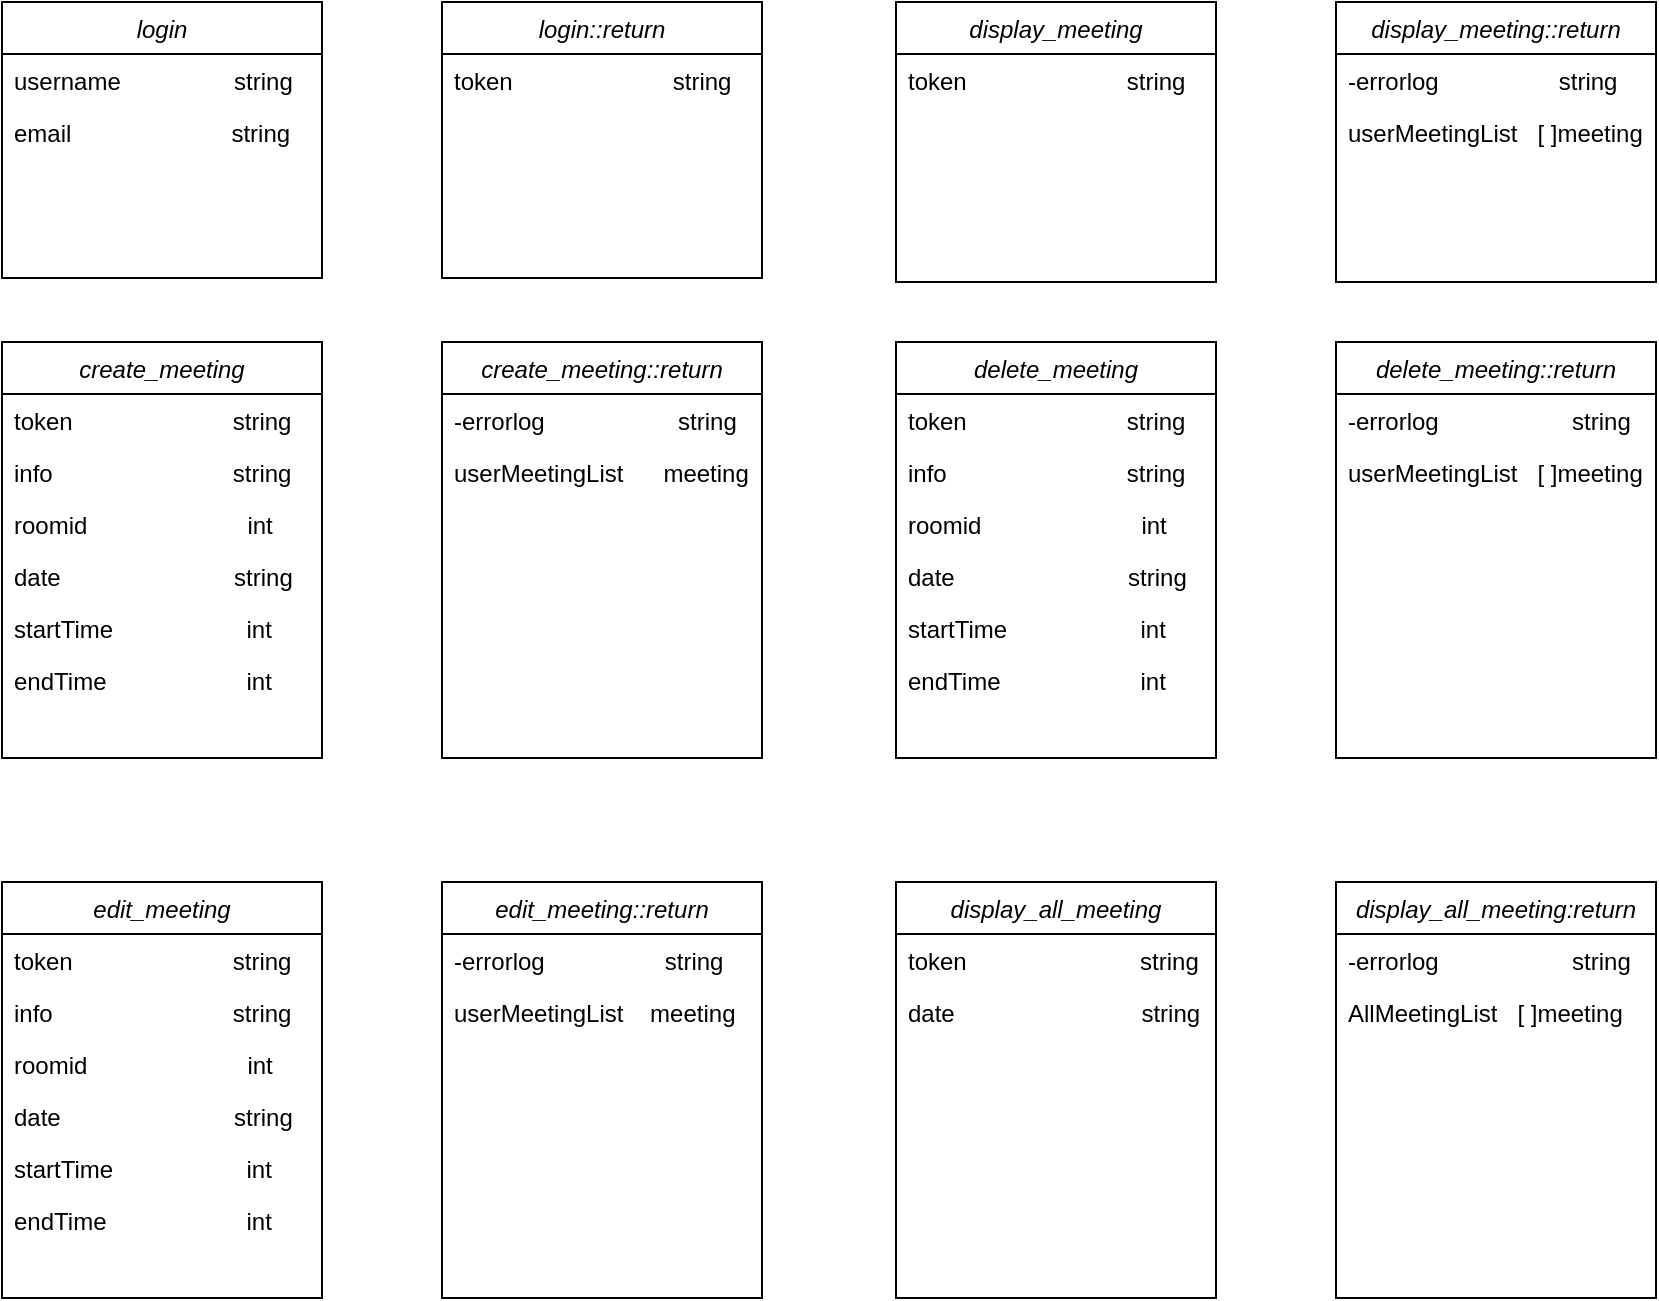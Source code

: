 <mxfile version="16.0.0" type="github">
  <diagram id="C5RBs43oDa-KdzZeNtuy" name="Page-1">
    <mxGraphModel dx="1490" dy="581" grid="1" gridSize="10" guides="1" tooltips="1" connect="1" arrows="1" fold="1" page="1" pageScale="1" pageWidth="827" pageHeight="1169" math="0" shadow="0">
      <root>
        <mxCell id="WIyWlLk6GJQsqaUBKTNV-0" />
        <mxCell id="WIyWlLk6GJQsqaUBKTNV-1" parent="WIyWlLk6GJQsqaUBKTNV-0" />
        <mxCell id="zkfFHV4jXpPFQw0GAbJ--0" value="login" style="swimlane;fontStyle=2;align=center;verticalAlign=top;childLayout=stackLayout;horizontal=1;startSize=26;horizontalStack=0;resizeParent=1;resizeLast=0;collapsible=1;marginBottom=0;rounded=0;shadow=0;strokeWidth=1;" parent="WIyWlLk6GJQsqaUBKTNV-1" vertex="1">
          <mxGeometry width="160" height="138" as="geometry">
            <mxRectangle x="230" y="140" width="160" height="26" as="alternateBounds" />
          </mxGeometry>
        </mxCell>
        <mxCell id="zkfFHV4jXpPFQw0GAbJ--1" value="username                 string" style="text;align=left;verticalAlign=top;spacingLeft=4;spacingRight=4;overflow=hidden;rotatable=0;points=[[0,0.5],[1,0.5]];portConstraint=eastwest;" parent="zkfFHV4jXpPFQw0GAbJ--0" vertex="1">
          <mxGeometry y="26" width="160" height="26" as="geometry" />
        </mxCell>
        <mxCell id="zkfFHV4jXpPFQw0GAbJ--2" value="email                        string" style="text;align=left;verticalAlign=top;spacingLeft=4;spacingRight=4;overflow=hidden;rotatable=0;points=[[0,0.5],[1,0.5]];portConstraint=eastwest;rounded=0;shadow=0;html=0;" parent="zkfFHV4jXpPFQw0GAbJ--0" vertex="1">
          <mxGeometry y="52" width="160" height="26" as="geometry" />
        </mxCell>
        <mxCell id="tHx4wmTU4R1yA807eMMg-0" value="login::return" style="swimlane;fontStyle=2;align=center;verticalAlign=top;childLayout=stackLayout;horizontal=1;startSize=26;horizontalStack=0;resizeParent=1;resizeLast=0;collapsible=1;marginBottom=0;rounded=0;shadow=0;strokeWidth=1;" parent="WIyWlLk6GJQsqaUBKTNV-1" vertex="1">
          <mxGeometry x="220" width="160" height="138" as="geometry">
            <mxRectangle x="230" y="140" width="160" height="26" as="alternateBounds" />
          </mxGeometry>
        </mxCell>
        <mxCell id="tHx4wmTU4R1yA807eMMg-1" value="token                        string" style="text;align=left;verticalAlign=top;spacingLeft=4;spacingRight=4;overflow=hidden;rotatable=0;points=[[0,0.5],[1,0.5]];portConstraint=eastwest;" parent="tHx4wmTU4R1yA807eMMg-0" vertex="1">
          <mxGeometry y="26" width="160" height="26" as="geometry" />
        </mxCell>
        <mxCell id="tHx4wmTU4R1yA807eMMg-3" value="create_meeting" style="swimlane;fontStyle=2;align=center;verticalAlign=top;childLayout=stackLayout;horizontal=1;startSize=26;horizontalStack=0;resizeParent=1;resizeLast=0;collapsible=1;marginBottom=0;rounded=0;shadow=0;strokeWidth=1;" parent="WIyWlLk6GJQsqaUBKTNV-1" vertex="1">
          <mxGeometry y="170" width="160" height="208" as="geometry">
            <mxRectangle x="230" y="140" width="160" height="26" as="alternateBounds" />
          </mxGeometry>
        </mxCell>
        <mxCell id="tHx4wmTU4R1yA807eMMg-4" value="token                        string" style="text;align=left;verticalAlign=top;spacingLeft=4;spacingRight=4;overflow=hidden;rotatable=0;points=[[0,0.5],[1,0.5]];portConstraint=eastwest;" parent="tHx4wmTU4R1yA807eMMg-3" vertex="1">
          <mxGeometry y="26" width="160" height="26" as="geometry" />
        </mxCell>
        <mxCell id="tHx4wmTU4R1yA807eMMg-5" value="info                           string" style="text;align=left;verticalAlign=top;spacingLeft=4;spacingRight=4;overflow=hidden;rotatable=0;points=[[0,0.5],[1,0.5]];portConstraint=eastwest;rounded=0;shadow=0;html=0;" parent="tHx4wmTU4R1yA807eMMg-3" vertex="1">
          <mxGeometry y="52" width="160" height="26" as="geometry" />
        </mxCell>
        <mxCell id="tHx4wmTU4R1yA807eMMg-6" value="roomid                        int&#xa;&#xa;" style="text;align=left;verticalAlign=top;spacingLeft=4;spacingRight=4;overflow=hidden;rotatable=0;points=[[0,0.5],[1,0.5]];portConstraint=eastwest;rounded=0;shadow=0;html=0;" parent="tHx4wmTU4R1yA807eMMg-3" vertex="1">
          <mxGeometry y="78" width="160" height="26" as="geometry" />
        </mxCell>
        <mxCell id="tHx4wmTU4R1yA807eMMg-7" value="date                          string" style="text;align=left;verticalAlign=top;spacingLeft=4;spacingRight=4;overflow=hidden;rotatable=0;points=[[0,0.5],[1,0.5]];portConstraint=eastwest;rounded=0;shadow=0;html=0;" parent="tHx4wmTU4R1yA807eMMg-3" vertex="1">
          <mxGeometry y="104" width="160" height="26" as="geometry" />
        </mxCell>
        <mxCell id="tHx4wmTU4R1yA807eMMg-9" value="startTime                    int" style="text;align=left;verticalAlign=top;spacingLeft=4;spacingRight=4;overflow=hidden;rotatable=0;points=[[0,0.5],[1,0.5]];portConstraint=eastwest;rounded=0;shadow=0;html=0;" parent="tHx4wmTU4R1yA807eMMg-3" vertex="1">
          <mxGeometry y="130" width="160" height="26" as="geometry" />
        </mxCell>
        <mxCell id="tHx4wmTU4R1yA807eMMg-11" value="endTime                     int" style="text;align=left;verticalAlign=top;spacingLeft=4;spacingRight=4;overflow=hidden;rotatable=0;points=[[0,0.5],[1,0.5]];portConstraint=eastwest;rounded=0;shadow=0;html=0;" parent="tHx4wmTU4R1yA807eMMg-3" vertex="1">
          <mxGeometry y="156" width="160" height="26" as="geometry" />
        </mxCell>
        <mxCell id="tHx4wmTU4R1yA807eMMg-12" value="create_meeting::return" style="swimlane;fontStyle=2;align=center;verticalAlign=top;childLayout=stackLayout;horizontal=1;startSize=26;horizontalStack=0;resizeParent=1;resizeLast=0;collapsible=1;marginBottom=0;rounded=0;shadow=0;strokeWidth=1;" parent="WIyWlLk6GJQsqaUBKTNV-1" vertex="1">
          <mxGeometry x="220" y="170" width="160" height="208" as="geometry">
            <mxRectangle x="230" y="140" width="160" height="26" as="alternateBounds" />
          </mxGeometry>
        </mxCell>
        <mxCell id="tHx4wmTU4R1yA807eMMg-31" value="-errorlog                    string" style="text;align=left;verticalAlign=top;spacingLeft=4;spacingRight=4;overflow=hidden;rotatable=0;points=[[0,0.5],[1,0.5]];portConstraint=eastwest;" parent="tHx4wmTU4R1yA807eMMg-12" vertex="1">
          <mxGeometry y="26" width="160" height="26" as="geometry" />
        </mxCell>
        <mxCell id="tHx4wmTU4R1yA807eMMg-14" value="userMeetingList      meeting" style="text;align=left;verticalAlign=top;spacingLeft=4;spacingRight=4;overflow=hidden;rotatable=0;points=[[0,0.5],[1,0.5]];portConstraint=eastwest;rounded=0;shadow=0;html=0;" parent="tHx4wmTU4R1yA807eMMg-12" vertex="1">
          <mxGeometry y="52" width="160" height="26" as="geometry" />
        </mxCell>
        <mxCell id="tHx4wmTU4R1yA807eMMg-20" value="edit_meeting" style="swimlane;fontStyle=2;align=center;verticalAlign=top;childLayout=stackLayout;horizontal=1;startSize=26;horizontalStack=0;resizeParent=1;resizeLast=0;collapsible=1;marginBottom=0;rounded=0;shadow=0;strokeWidth=1;" parent="WIyWlLk6GJQsqaUBKTNV-1" vertex="1">
          <mxGeometry y="440" width="160" height="208" as="geometry">
            <mxRectangle x="230" y="140" width="160" height="26" as="alternateBounds" />
          </mxGeometry>
        </mxCell>
        <mxCell id="tHx4wmTU4R1yA807eMMg-21" value="token                        string" style="text;align=left;verticalAlign=top;spacingLeft=4;spacingRight=4;overflow=hidden;rotatable=0;points=[[0,0.5],[1,0.5]];portConstraint=eastwest;" parent="tHx4wmTU4R1yA807eMMg-20" vertex="1">
          <mxGeometry y="26" width="160" height="26" as="geometry" />
        </mxCell>
        <mxCell id="tHx4wmTU4R1yA807eMMg-22" value="info                           string" style="text;align=left;verticalAlign=top;spacingLeft=4;spacingRight=4;overflow=hidden;rotatable=0;points=[[0,0.5],[1,0.5]];portConstraint=eastwest;rounded=0;shadow=0;html=0;" parent="tHx4wmTU4R1yA807eMMg-20" vertex="1">
          <mxGeometry y="52" width="160" height="26" as="geometry" />
        </mxCell>
        <mxCell id="tHx4wmTU4R1yA807eMMg-23" value="roomid                        int&#xa;&#xa;" style="text;align=left;verticalAlign=top;spacingLeft=4;spacingRight=4;overflow=hidden;rotatable=0;points=[[0,0.5],[1,0.5]];portConstraint=eastwest;rounded=0;shadow=0;html=0;" parent="tHx4wmTU4R1yA807eMMg-20" vertex="1">
          <mxGeometry y="78" width="160" height="26" as="geometry" />
        </mxCell>
        <mxCell id="tHx4wmTU4R1yA807eMMg-25" value="date                          string" style="text;align=left;verticalAlign=top;spacingLeft=4;spacingRight=4;overflow=hidden;rotatable=0;points=[[0,0.5],[1,0.5]];portConstraint=eastwest;rounded=0;shadow=0;html=0;" parent="tHx4wmTU4R1yA807eMMg-20" vertex="1">
          <mxGeometry y="104" width="160" height="26" as="geometry" />
        </mxCell>
        <mxCell id="tHx4wmTU4R1yA807eMMg-26" value="startTime                    int" style="text;align=left;verticalAlign=top;spacingLeft=4;spacingRight=4;overflow=hidden;rotatable=0;points=[[0,0.5],[1,0.5]];portConstraint=eastwest;rounded=0;shadow=0;html=0;" parent="tHx4wmTU4R1yA807eMMg-20" vertex="1">
          <mxGeometry y="130" width="160" height="26" as="geometry" />
        </mxCell>
        <mxCell id="tHx4wmTU4R1yA807eMMg-27" value="endTime                     int" style="text;align=left;verticalAlign=top;spacingLeft=4;spacingRight=4;overflow=hidden;rotatable=0;points=[[0,0.5],[1,0.5]];portConstraint=eastwest;rounded=0;shadow=0;html=0;" parent="tHx4wmTU4R1yA807eMMg-20" vertex="1">
          <mxGeometry y="156" width="160" height="26" as="geometry" />
        </mxCell>
        <mxCell id="tHx4wmTU4R1yA807eMMg-28" value="edit_meeting::return" style="swimlane;fontStyle=2;align=center;verticalAlign=top;childLayout=stackLayout;horizontal=1;startSize=26;horizontalStack=0;resizeParent=1;resizeLast=0;collapsible=1;marginBottom=0;rounded=0;shadow=0;strokeWidth=1;" parent="WIyWlLk6GJQsqaUBKTNV-1" vertex="1">
          <mxGeometry x="220" y="440" width="160" height="208" as="geometry">
            <mxRectangle x="230" y="140" width="160" height="26" as="alternateBounds" />
          </mxGeometry>
        </mxCell>
        <mxCell id="tHx4wmTU4R1yA807eMMg-32" value="-errorlog                  string" style="text;align=left;verticalAlign=top;spacingLeft=4;spacingRight=4;overflow=hidden;rotatable=0;points=[[0,0.5],[1,0.5]];portConstraint=eastwest;" parent="tHx4wmTU4R1yA807eMMg-28" vertex="1">
          <mxGeometry y="26" width="160" height="26" as="geometry" />
        </mxCell>
        <mxCell id="tHx4wmTU4R1yA807eMMg-30" value="userMeetingList    meeting" style="text;align=left;verticalAlign=top;spacingLeft=4;spacingRight=4;overflow=hidden;rotatable=0;points=[[0,0.5],[1,0.5]];portConstraint=eastwest;rounded=0;shadow=0;html=0;" parent="tHx4wmTU4R1yA807eMMg-28" vertex="1">
          <mxGeometry y="52" width="160" height="26" as="geometry" />
        </mxCell>
        <mxCell id="tHx4wmTU4R1yA807eMMg-33" value="display_meeting" style="swimlane;fontStyle=2;align=center;verticalAlign=top;childLayout=stackLayout;horizontal=1;startSize=26;horizontalStack=0;resizeParent=1;resizeLast=0;collapsible=1;marginBottom=0;rounded=0;shadow=0;strokeWidth=1;" parent="WIyWlLk6GJQsqaUBKTNV-1" vertex="1">
          <mxGeometry x="447" width="160" height="140" as="geometry">
            <mxRectangle x="230" y="140" width="160" height="26" as="alternateBounds" />
          </mxGeometry>
        </mxCell>
        <mxCell id="tHx4wmTU4R1yA807eMMg-34" value="token                        string" style="text;align=left;verticalAlign=top;spacingLeft=4;spacingRight=4;overflow=hidden;rotatable=0;points=[[0,0.5],[1,0.5]];portConstraint=eastwest;" parent="tHx4wmTU4R1yA807eMMg-33" vertex="1">
          <mxGeometry y="26" width="160" height="26" as="geometry" />
        </mxCell>
        <mxCell id="tHx4wmTU4R1yA807eMMg-41" value="display_meeting::return" style="swimlane;fontStyle=2;align=center;verticalAlign=top;childLayout=stackLayout;horizontal=1;startSize=26;horizontalStack=0;resizeParent=1;resizeLast=0;collapsible=1;marginBottom=0;rounded=0;shadow=0;strokeWidth=1;" parent="WIyWlLk6GJQsqaUBKTNV-1" vertex="1">
          <mxGeometry x="667" width="160" height="140" as="geometry">
            <mxRectangle x="230" y="140" width="160" height="26" as="alternateBounds" />
          </mxGeometry>
        </mxCell>
        <mxCell id="tHx4wmTU4R1yA807eMMg-43" value="-errorlog                  string" style="text;align=left;verticalAlign=top;spacingLeft=4;spacingRight=4;overflow=hidden;rotatable=0;points=[[0,0.5],[1,0.5]];portConstraint=eastwest;" parent="tHx4wmTU4R1yA807eMMg-41" vertex="1">
          <mxGeometry y="26" width="160" height="26" as="geometry" />
        </mxCell>
        <mxCell id="tHx4wmTU4R1yA807eMMg-44" value="userMeetingList   [ ]meeting" style="text;align=left;verticalAlign=top;spacingLeft=4;spacingRight=4;overflow=hidden;rotatable=0;points=[[0,0.5],[1,0.5]];portConstraint=eastwest;rounded=0;shadow=0;html=0;" parent="tHx4wmTU4R1yA807eMMg-41" vertex="1">
          <mxGeometry y="52" width="160" height="26" as="geometry" />
        </mxCell>
        <mxCell id="tHx4wmTU4R1yA807eMMg-45" value="delete_meeting" style="swimlane;fontStyle=2;align=center;verticalAlign=top;childLayout=stackLayout;horizontal=1;startSize=26;horizontalStack=0;resizeParent=1;resizeLast=0;collapsible=1;marginBottom=0;rounded=0;shadow=0;strokeWidth=1;" parent="WIyWlLk6GJQsqaUBKTNV-1" vertex="1">
          <mxGeometry x="447" y="170" width="160" height="208" as="geometry">
            <mxRectangle x="230" y="140" width="160" height="26" as="alternateBounds" />
          </mxGeometry>
        </mxCell>
        <mxCell id="tHx4wmTU4R1yA807eMMg-46" value="token                        string" style="text;align=left;verticalAlign=top;spacingLeft=4;spacingRight=4;overflow=hidden;rotatable=0;points=[[0,0.5],[1,0.5]];portConstraint=eastwest;" parent="tHx4wmTU4R1yA807eMMg-45" vertex="1">
          <mxGeometry y="26" width="160" height="26" as="geometry" />
        </mxCell>
        <mxCell id="tHx4wmTU4R1yA807eMMg-47" value="info                           string" style="text;align=left;verticalAlign=top;spacingLeft=4;spacingRight=4;overflow=hidden;rotatable=0;points=[[0,0.5],[1,0.5]];portConstraint=eastwest;rounded=0;shadow=0;html=0;" parent="tHx4wmTU4R1yA807eMMg-45" vertex="1">
          <mxGeometry y="52" width="160" height="26" as="geometry" />
        </mxCell>
        <mxCell id="tHx4wmTU4R1yA807eMMg-48" value="roomid                        int&#xa;&#xa;" style="text;align=left;verticalAlign=top;spacingLeft=4;spacingRight=4;overflow=hidden;rotatable=0;points=[[0,0.5],[1,0.5]];portConstraint=eastwest;rounded=0;shadow=0;html=0;" parent="tHx4wmTU4R1yA807eMMg-45" vertex="1">
          <mxGeometry y="78" width="160" height="26" as="geometry" />
        </mxCell>
        <mxCell id="tHx4wmTU4R1yA807eMMg-50" value="date                          string" style="text;align=left;verticalAlign=top;spacingLeft=4;spacingRight=4;overflow=hidden;rotatable=0;points=[[0,0.5],[1,0.5]];portConstraint=eastwest;rounded=0;shadow=0;html=0;" parent="tHx4wmTU4R1yA807eMMg-45" vertex="1">
          <mxGeometry y="104" width="160" height="26" as="geometry" />
        </mxCell>
        <mxCell id="tHx4wmTU4R1yA807eMMg-51" value="startTime                    int" style="text;align=left;verticalAlign=top;spacingLeft=4;spacingRight=4;overflow=hidden;rotatable=0;points=[[0,0.5],[1,0.5]];portConstraint=eastwest;rounded=0;shadow=0;html=0;" parent="tHx4wmTU4R1yA807eMMg-45" vertex="1">
          <mxGeometry y="130" width="160" height="26" as="geometry" />
        </mxCell>
        <mxCell id="tHx4wmTU4R1yA807eMMg-52" value="endTime                     int" style="text;align=left;verticalAlign=top;spacingLeft=4;spacingRight=4;overflow=hidden;rotatable=0;points=[[0,0.5],[1,0.5]];portConstraint=eastwest;rounded=0;shadow=0;html=0;" parent="tHx4wmTU4R1yA807eMMg-45" vertex="1">
          <mxGeometry y="156" width="160" height="26" as="geometry" />
        </mxCell>
        <mxCell id="tHx4wmTU4R1yA807eMMg-53" value="delete_meeting::return" style="swimlane;fontStyle=2;align=center;verticalAlign=top;childLayout=stackLayout;horizontal=1;startSize=26;horizontalStack=0;resizeParent=1;resizeLast=0;collapsible=1;marginBottom=0;rounded=0;shadow=0;strokeWidth=1;" parent="WIyWlLk6GJQsqaUBKTNV-1" vertex="1">
          <mxGeometry x="667" y="170" width="160" height="208" as="geometry">
            <mxRectangle x="230" y="140" width="160" height="26" as="alternateBounds" />
          </mxGeometry>
        </mxCell>
        <mxCell id="tHx4wmTU4R1yA807eMMg-55" value="-errorlog                    string" style="text;align=left;verticalAlign=top;spacingLeft=4;spacingRight=4;overflow=hidden;rotatable=0;points=[[0,0.5],[1,0.5]];portConstraint=eastwest;" parent="tHx4wmTU4R1yA807eMMg-53" vertex="1">
          <mxGeometry y="26" width="160" height="26" as="geometry" />
        </mxCell>
        <mxCell id="tHx4wmTU4R1yA807eMMg-56" value="userMeetingList   [ ]meeting" style="text;align=left;verticalAlign=top;spacingLeft=4;spacingRight=4;overflow=hidden;rotatable=0;points=[[0,0.5],[1,0.5]];portConstraint=eastwest;rounded=0;shadow=0;html=0;" parent="tHx4wmTU4R1yA807eMMg-53" vertex="1">
          <mxGeometry y="52" width="160" height="26" as="geometry" />
        </mxCell>
        <mxCell id="tHx4wmTU4R1yA807eMMg-57" value="display_all_meeting" style="swimlane;fontStyle=2;align=center;verticalAlign=top;childLayout=stackLayout;horizontal=1;startSize=26;horizontalStack=0;resizeParent=1;resizeLast=0;collapsible=1;marginBottom=0;rounded=0;shadow=0;strokeWidth=1;" parent="WIyWlLk6GJQsqaUBKTNV-1" vertex="1">
          <mxGeometry x="447" y="440" width="160" height="208" as="geometry">
            <mxRectangle x="230" y="140" width="160" height="26" as="alternateBounds" />
          </mxGeometry>
        </mxCell>
        <mxCell id="tHx4wmTU4R1yA807eMMg-58" value="token                          string" style="text;align=left;verticalAlign=top;spacingLeft=4;spacingRight=4;overflow=hidden;rotatable=0;points=[[0,0.5],[1,0.5]];portConstraint=eastwest;" parent="tHx4wmTU4R1yA807eMMg-57" vertex="1">
          <mxGeometry y="26" width="160" height="26" as="geometry" />
        </mxCell>
        <mxCell id="jbrHo_gdB_k4To9lfz60-1" value="date                            string" style="text;align=left;verticalAlign=top;spacingLeft=4;spacingRight=4;overflow=hidden;rotatable=0;points=[[0,0.5],[1,0.5]];portConstraint=eastwest;" vertex="1" parent="tHx4wmTU4R1yA807eMMg-57">
          <mxGeometry y="52" width="160" height="26" as="geometry" />
        </mxCell>
        <mxCell id="jbrHo_gdB_k4To9lfz60-0" style="text;align=left;verticalAlign=top;spacingLeft=4;spacingRight=4;overflow=hidden;rotatable=0;points=[[0,0.5],[1,0.5]];portConstraint=eastwest;" vertex="1" parent="tHx4wmTU4R1yA807eMMg-57">
          <mxGeometry y="78" width="160" height="26" as="geometry" />
        </mxCell>
        <mxCell id="tHx4wmTU4R1yA807eMMg-65" value="display_all_meeting:return" style="swimlane;fontStyle=2;align=center;verticalAlign=top;childLayout=stackLayout;horizontal=1;startSize=26;horizontalStack=0;resizeParent=1;resizeLast=0;collapsible=1;marginBottom=0;rounded=0;shadow=0;strokeWidth=1;" parent="WIyWlLk6GJQsqaUBKTNV-1" vertex="1">
          <mxGeometry x="667" y="440" width="160" height="208" as="geometry">
            <mxRectangle x="230" y="140" width="160" height="26" as="alternateBounds" />
          </mxGeometry>
        </mxCell>
        <mxCell id="tHx4wmTU4R1yA807eMMg-67" value="-errorlog                    string" style="text;align=left;verticalAlign=top;spacingLeft=4;spacingRight=4;overflow=hidden;rotatable=0;points=[[0,0.5],[1,0.5]];portConstraint=eastwest;" parent="tHx4wmTU4R1yA807eMMg-65" vertex="1">
          <mxGeometry y="26" width="160" height="26" as="geometry" />
        </mxCell>
        <mxCell id="tHx4wmTU4R1yA807eMMg-68" value="AllMeetingList   [ ]meeting" style="text;align=left;verticalAlign=top;spacingLeft=4;spacingRight=4;overflow=hidden;rotatable=0;points=[[0,0.5],[1,0.5]];portConstraint=eastwest;rounded=0;shadow=0;html=0;" parent="tHx4wmTU4R1yA807eMMg-65" vertex="1">
          <mxGeometry y="52" width="160" height="26" as="geometry" />
        </mxCell>
      </root>
    </mxGraphModel>
  </diagram>
</mxfile>
